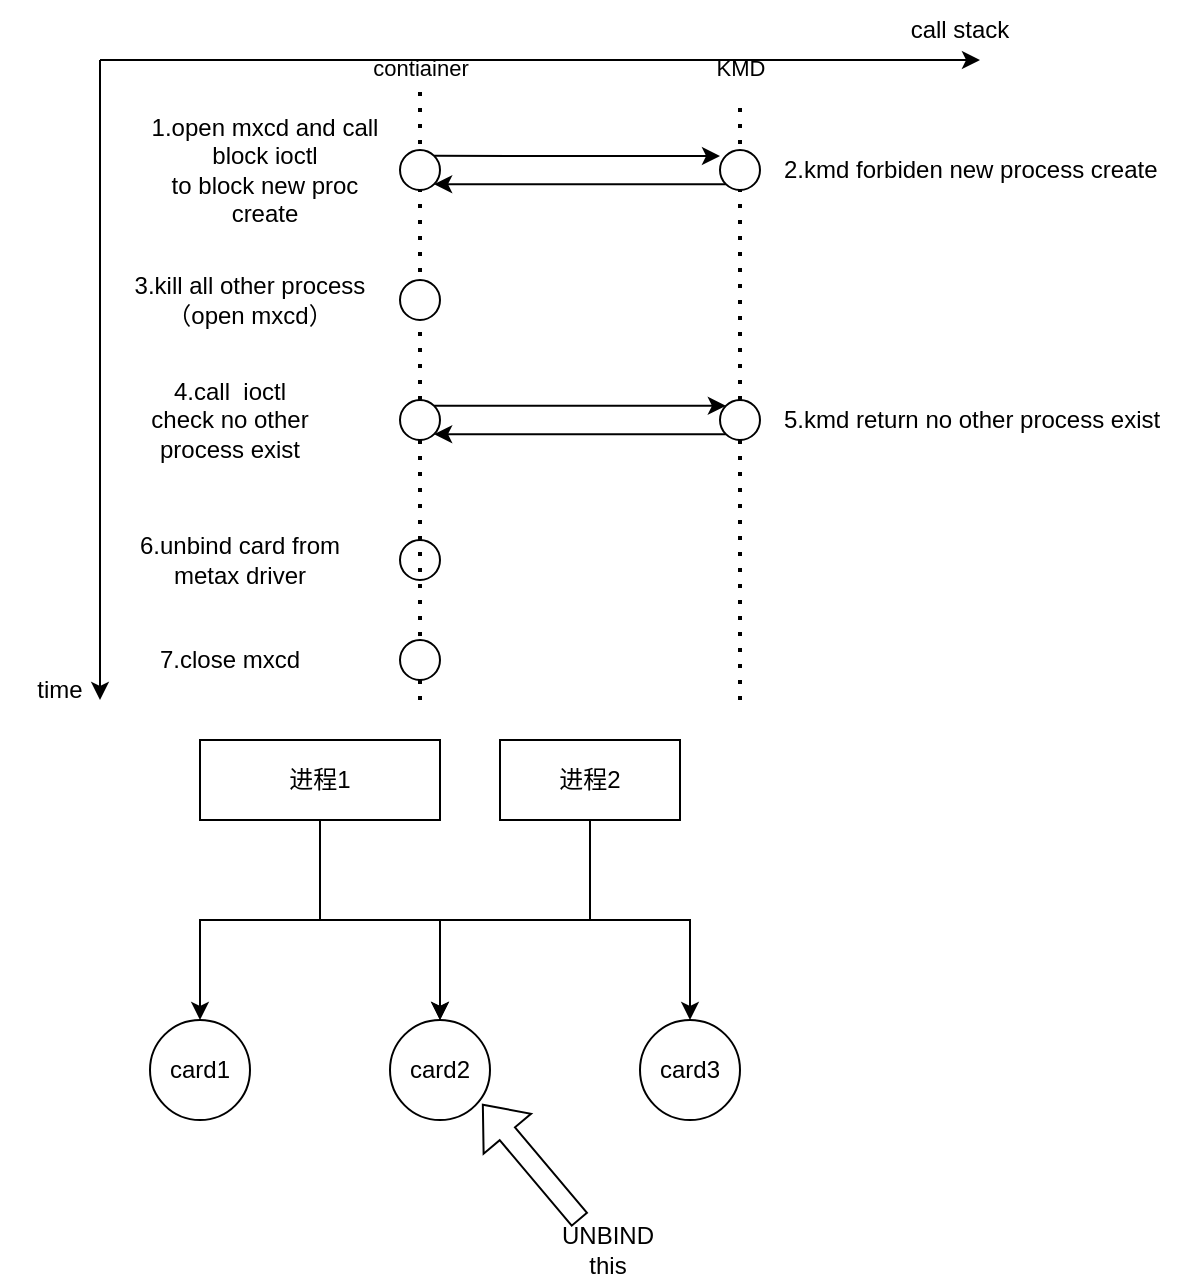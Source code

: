 <mxfile version="27.0.5">
  <diagram name="第 1 页" id="O4QdDJJ1u8xYRz2MLZ4-">
    <mxGraphModel dx="980" dy="546" grid="1" gridSize="10" guides="1" tooltips="1" connect="1" arrows="1" fold="1" page="1" pageScale="1" pageWidth="827" pageHeight="1169" math="0" shadow="0">
      <root>
        <mxCell id="0" />
        <mxCell id="1" parent="0" />
        <mxCell id="Ut_82Edt7kSHcGcDAXCu-7" value="" style="endArrow=none;dashed=1;html=1;dashPattern=1 3;strokeWidth=2;rounded=0;" edge="1" parent="1" source="Ut_82Edt7kSHcGcDAXCu-37">
          <mxGeometry width="50" height="50" relative="1" as="geometry">
            <mxPoint x="320" y="800" as="sourcePoint" />
            <mxPoint x="320" y="480" as="targetPoint" />
          </mxGeometry>
        </mxCell>
        <mxCell id="Ut_82Edt7kSHcGcDAXCu-14" value="contiainer" style="edgeLabel;html=1;align=center;verticalAlign=middle;resizable=0;points=[];" vertex="1" connectable="0" parent="Ut_82Edt7kSHcGcDAXCu-7">
          <mxGeometry x="0.914" y="-2" relative="1" as="geometry">
            <mxPoint x="-2" y="-4" as="offset" />
          </mxGeometry>
        </mxCell>
        <mxCell id="Ut_82Edt7kSHcGcDAXCu-15" value="KMD" style="edgeLabel;html=1;align=center;verticalAlign=middle;resizable=0;points=[];" vertex="1" connectable="0" parent="Ut_82Edt7kSHcGcDAXCu-7">
          <mxGeometry x="0.914" y="-2" relative="1" as="geometry">
            <mxPoint x="158" y="-4" as="offset" />
          </mxGeometry>
        </mxCell>
        <mxCell id="Ut_82Edt7kSHcGcDAXCu-8" value="" style="endArrow=none;dashed=1;html=1;dashPattern=1 3;strokeWidth=2;rounded=0;" edge="1" parent="1" source="Ut_82Edt7kSHcGcDAXCu-28">
          <mxGeometry width="50" height="50" relative="1" as="geometry">
            <mxPoint x="480" y="800" as="sourcePoint" />
            <mxPoint x="480" y="500" as="targetPoint" />
          </mxGeometry>
        </mxCell>
        <mxCell id="Ut_82Edt7kSHcGcDAXCu-10" value="" style="endArrow=classic;html=1;rounded=0;" edge="1" parent="1">
          <mxGeometry width="50" height="50" relative="1" as="geometry">
            <mxPoint x="160" y="480" as="sourcePoint" />
            <mxPoint x="600" y="480" as="targetPoint" />
          </mxGeometry>
        </mxCell>
        <mxCell id="Ut_82Edt7kSHcGcDAXCu-11" value="" style="endArrow=classic;html=1;rounded=0;" edge="1" parent="1">
          <mxGeometry width="50" height="50" relative="1" as="geometry">
            <mxPoint x="160" y="480" as="sourcePoint" />
            <mxPoint x="160" y="800" as="targetPoint" />
          </mxGeometry>
        </mxCell>
        <mxCell id="Ut_82Edt7kSHcGcDAXCu-12" value="time" style="text;html=1;align=center;verticalAlign=middle;whiteSpace=wrap;rounded=0;" vertex="1" parent="1">
          <mxGeometry x="110" y="780" width="60" height="30" as="geometry" />
        </mxCell>
        <mxCell id="Ut_82Edt7kSHcGcDAXCu-13" value="call stack" style="text;html=1;align=center;verticalAlign=middle;whiteSpace=wrap;rounded=0;" vertex="1" parent="1">
          <mxGeometry x="560" y="450" width="60" height="30" as="geometry" />
        </mxCell>
        <mxCell id="Ut_82Edt7kSHcGcDAXCu-16" value="3.kill all other process（open mxcd）" style="text;html=1;align=center;verticalAlign=middle;whiteSpace=wrap;rounded=0;" vertex="1" parent="1">
          <mxGeometry x="170" y="585" width="130" height="30" as="geometry" />
        </mxCell>
        <mxCell id="Ut_82Edt7kSHcGcDAXCu-17" value="" style="ellipse;whiteSpace=wrap;html=1;" vertex="1" parent="1">
          <mxGeometry x="310" y="590" width="20" height="20" as="geometry" />
        </mxCell>
        <mxCell id="Ut_82Edt7kSHcGcDAXCu-18" value="1.open mxcd and call block ioctl&lt;div&gt;to block new proc create&lt;/div&gt;" style="text;html=1;align=center;verticalAlign=middle;whiteSpace=wrap;rounded=0;" vertex="1" parent="1">
          <mxGeometry x="180" y="520" width="125" height="30" as="geometry" />
        </mxCell>
        <mxCell id="Ut_82Edt7kSHcGcDAXCu-19" value="" style="ellipse;whiteSpace=wrap;html=1;" vertex="1" parent="1">
          <mxGeometry x="310" y="525" width="20" height="20" as="geometry" />
        </mxCell>
        <mxCell id="Ut_82Edt7kSHcGcDAXCu-20" value="" style="ellipse;whiteSpace=wrap;html=1;" vertex="1" parent="1">
          <mxGeometry x="470" y="525" width="20" height="20" as="geometry" />
        </mxCell>
        <mxCell id="Ut_82Edt7kSHcGcDAXCu-22" value="&lt;div&gt;2.kmd forbiden new process create&lt;/div&gt;" style="text;html=1;align=left;verticalAlign=middle;whiteSpace=wrap;rounded=0;" vertex="1" parent="1">
          <mxGeometry x="500" y="520" width="200" height="30" as="geometry" />
        </mxCell>
        <mxCell id="Ut_82Edt7kSHcGcDAXCu-23" value="" style="endArrow=classic;html=1;rounded=0;exitX=1;exitY=0;exitDx=0;exitDy=0;" edge="1" parent="1" source="Ut_82Edt7kSHcGcDAXCu-19">
          <mxGeometry width="50" height="50" relative="1" as="geometry">
            <mxPoint x="480" y="570" as="sourcePoint" />
            <mxPoint x="470" y="528" as="targetPoint" />
          </mxGeometry>
        </mxCell>
        <mxCell id="Ut_82Edt7kSHcGcDAXCu-24" value="" style="endArrow=classic;html=1;rounded=0;entryX=1;entryY=1;entryDx=0;entryDy=0;exitX=0;exitY=1;exitDx=0;exitDy=0;" edge="1" parent="1" source="Ut_82Edt7kSHcGcDAXCu-20" target="Ut_82Edt7kSHcGcDAXCu-19">
          <mxGeometry width="50" height="50" relative="1" as="geometry">
            <mxPoint x="470" y="550" as="sourcePoint" />
            <mxPoint x="530" y="520" as="targetPoint" />
          </mxGeometry>
        </mxCell>
        <mxCell id="Ut_82Edt7kSHcGcDAXCu-29" value="4.call&amp;nbsp; ioctl&lt;div&gt;check no other&lt;/div&gt;&lt;div&gt;process exist&lt;/div&gt;" style="text;html=1;align=center;verticalAlign=middle;whiteSpace=wrap;rounded=0;" vertex="1" parent="1">
          <mxGeometry x="140" y="650" width="170" height="20" as="geometry" />
        </mxCell>
        <mxCell id="Ut_82Edt7kSHcGcDAXCu-30" value="" style="ellipse;whiteSpace=wrap;html=1;" vertex="1" parent="1">
          <mxGeometry x="310" y="720" width="20" height="20" as="geometry" />
        </mxCell>
        <mxCell id="Ut_82Edt7kSHcGcDAXCu-31" value="6.unbind card from&lt;div&gt;metax drive&lt;span style=&quot;background-color: transparent; color: light-dark(rgb(0, 0, 0), rgb(255, 255, 255));&quot;&gt;r&lt;/span&gt;&lt;/div&gt;" style="text;html=1;align=center;verticalAlign=middle;whiteSpace=wrap;rounded=0;" vertex="1" parent="1">
          <mxGeometry x="150" y="720" width="160" height="20" as="geometry" />
        </mxCell>
        <mxCell id="Ut_82Edt7kSHcGcDAXCu-33" value="" style="endArrow=none;dashed=1;html=1;dashPattern=1 3;strokeWidth=2;rounded=0;" edge="1" parent="1" target="Ut_82Edt7kSHcGcDAXCu-28">
          <mxGeometry width="50" height="50" relative="1" as="geometry">
            <mxPoint x="480" y="800" as="sourcePoint" />
            <mxPoint x="480" y="500" as="targetPoint" />
          </mxGeometry>
        </mxCell>
        <mxCell id="Ut_82Edt7kSHcGcDAXCu-28" value="" style="ellipse;whiteSpace=wrap;html=1;" vertex="1" parent="1">
          <mxGeometry x="470" y="650" width="20" height="20" as="geometry" />
        </mxCell>
        <mxCell id="Ut_82Edt7kSHcGcDAXCu-38" value="" style="endArrow=none;dashed=1;html=1;dashPattern=1 3;strokeWidth=2;rounded=0;" edge="1" parent="1" target="Ut_82Edt7kSHcGcDAXCu-37">
          <mxGeometry width="50" height="50" relative="1" as="geometry">
            <mxPoint x="320" y="800" as="sourcePoint" />
            <mxPoint x="320" y="480" as="targetPoint" />
          </mxGeometry>
        </mxCell>
        <mxCell id="Ut_82Edt7kSHcGcDAXCu-37" value="" style="ellipse;whiteSpace=wrap;html=1;" vertex="1" parent="1">
          <mxGeometry x="310" y="650" width="20" height="20" as="geometry" />
        </mxCell>
        <mxCell id="Ut_82Edt7kSHcGcDAXCu-41" value="" style="endArrow=classic;html=1;rounded=0;exitX=1;exitY=0;exitDx=0;exitDy=0;entryX=0;entryY=0;entryDx=0;entryDy=0;" edge="1" parent="1" source="Ut_82Edt7kSHcGcDAXCu-37" target="Ut_82Edt7kSHcGcDAXCu-28">
          <mxGeometry width="50" height="50" relative="1" as="geometry">
            <mxPoint x="450" y="650" as="sourcePoint" />
            <mxPoint x="500" y="600" as="targetPoint" />
          </mxGeometry>
        </mxCell>
        <mxCell id="Ut_82Edt7kSHcGcDAXCu-42" value="" style="endArrow=classic;html=1;rounded=0;exitX=0;exitY=1;exitDx=0;exitDy=0;entryX=1;entryY=1;entryDx=0;entryDy=0;" edge="1" parent="1" source="Ut_82Edt7kSHcGcDAXCu-28" target="Ut_82Edt7kSHcGcDAXCu-37">
          <mxGeometry width="50" height="50" relative="1" as="geometry">
            <mxPoint x="450" y="650" as="sourcePoint" />
            <mxPoint x="500" y="600" as="targetPoint" />
          </mxGeometry>
        </mxCell>
        <mxCell id="Ut_82Edt7kSHcGcDAXCu-43" value="&lt;div&gt;5.kmd return no other process exist&lt;/div&gt;" style="text;html=1;align=left;verticalAlign=middle;whiteSpace=wrap;rounded=0;" vertex="1" parent="1">
          <mxGeometry x="500" y="645" width="200" height="30" as="geometry" />
        </mxCell>
        <mxCell id="Ut_82Edt7kSHcGcDAXCu-44" value="7.close mxcd" style="text;html=1;align=center;verticalAlign=middle;whiteSpace=wrap;rounded=0;" vertex="1" parent="1">
          <mxGeometry x="140" y="770" width="170" height="20" as="geometry" />
        </mxCell>
        <mxCell id="Ut_82Edt7kSHcGcDAXCu-45" value="" style="ellipse;whiteSpace=wrap;html=1;" vertex="1" parent="1">
          <mxGeometry x="310" y="770" width="20" height="20" as="geometry" />
        </mxCell>
        <mxCell id="Ut_82Edt7kSHcGcDAXCu-46" value="card1" style="ellipse;whiteSpace=wrap;html=1;aspect=fixed;" vertex="1" parent="1">
          <mxGeometry x="185" y="960" width="50" height="50" as="geometry" />
        </mxCell>
        <mxCell id="Ut_82Edt7kSHcGcDAXCu-47" value="card2" style="ellipse;whiteSpace=wrap;html=1;aspect=fixed;" vertex="1" parent="1">
          <mxGeometry x="305" y="960" width="50" height="50" as="geometry" />
        </mxCell>
        <mxCell id="Ut_82Edt7kSHcGcDAXCu-48" value="card3" style="ellipse;whiteSpace=wrap;html=1;aspect=fixed;" vertex="1" parent="1">
          <mxGeometry x="430" y="960" width="50" height="50" as="geometry" />
        </mxCell>
        <mxCell id="Ut_82Edt7kSHcGcDAXCu-50" style="edgeStyle=orthogonalEdgeStyle;rounded=0;orthogonalLoop=1;jettySize=auto;html=1;exitX=0.5;exitY=1;exitDx=0;exitDy=0;" edge="1" parent="1" source="Ut_82Edt7kSHcGcDAXCu-49" target="Ut_82Edt7kSHcGcDAXCu-46">
          <mxGeometry relative="1" as="geometry" />
        </mxCell>
        <mxCell id="Ut_82Edt7kSHcGcDAXCu-51" style="edgeStyle=orthogonalEdgeStyle;rounded=0;orthogonalLoop=1;jettySize=auto;html=1;" edge="1" parent="1" source="Ut_82Edt7kSHcGcDAXCu-49" target="Ut_82Edt7kSHcGcDAXCu-47">
          <mxGeometry relative="1" as="geometry" />
        </mxCell>
        <mxCell id="Ut_82Edt7kSHcGcDAXCu-49" value="进程1" style="rounded=0;whiteSpace=wrap;html=1;" vertex="1" parent="1">
          <mxGeometry x="210" y="820" width="120" height="40" as="geometry" />
        </mxCell>
        <mxCell id="Ut_82Edt7kSHcGcDAXCu-54" style="edgeStyle=orthogonalEdgeStyle;rounded=0;orthogonalLoop=1;jettySize=auto;html=1;entryX=0.5;entryY=0;entryDx=0;entryDy=0;" edge="1" parent="1" source="Ut_82Edt7kSHcGcDAXCu-52" target="Ut_82Edt7kSHcGcDAXCu-48">
          <mxGeometry relative="1" as="geometry" />
        </mxCell>
        <mxCell id="Ut_82Edt7kSHcGcDAXCu-55" style="edgeStyle=orthogonalEdgeStyle;rounded=0;orthogonalLoop=1;jettySize=auto;html=1;entryX=0.5;entryY=0;entryDx=0;entryDy=0;" edge="1" parent="1" source="Ut_82Edt7kSHcGcDAXCu-52" target="Ut_82Edt7kSHcGcDAXCu-47">
          <mxGeometry relative="1" as="geometry">
            <Array as="points">
              <mxPoint x="405" y="910" />
              <mxPoint x="330" y="910" />
            </Array>
          </mxGeometry>
        </mxCell>
        <mxCell id="Ut_82Edt7kSHcGcDAXCu-52" value="进程2" style="rounded=0;whiteSpace=wrap;html=1;" vertex="1" parent="1">
          <mxGeometry x="360" y="820" width="90" height="40" as="geometry" />
        </mxCell>
        <mxCell id="Ut_82Edt7kSHcGcDAXCu-56" value="" style="shape=flexArrow;endArrow=classic;html=1;rounded=0;entryX=0.922;entryY=0.839;entryDx=0;entryDy=0;entryPerimeter=0;" edge="1" parent="1" target="Ut_82Edt7kSHcGcDAXCu-47">
          <mxGeometry width="50" height="50" relative="1" as="geometry">
            <mxPoint x="400" y="1060" as="sourcePoint" />
            <mxPoint x="540" y="870" as="targetPoint" />
          </mxGeometry>
        </mxCell>
        <mxCell id="Ut_82Edt7kSHcGcDAXCu-57" value="UNBIND this" style="text;html=1;align=center;verticalAlign=middle;whiteSpace=wrap;rounded=0;" vertex="1" parent="1">
          <mxGeometry x="384" y="1060" width="60" height="30" as="geometry" />
        </mxCell>
      </root>
    </mxGraphModel>
  </diagram>
</mxfile>
